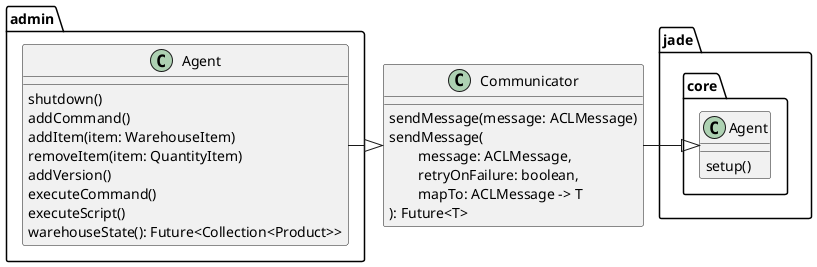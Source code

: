@startuml class_diagram
class Communicator {
    {method} sendMessage(message: ACLMessage)
    {method} sendMessage(\n\
        message: ACLMessage,\n\
        retryOnFailure: boolean,\n\
        mapTo: ACLMessage -> T
    ): Future<T>
}
class jade.core.Agent {
    {method} setup()
}
class admin.Agent {
    {method} shutdown()
    {method} addCommand()
    {method} addItem(item: WarehouseItem)
    {method} removeItem(item: QuantityItem) 
    {method} addVersion()
    {method} executeCommand()
    {method} executeScript()
    {method} warehouseState(): Future<Collection<Product>>
}

admin.Agent     -|> Communicator
Communicator    -|> jade.core.Agent
@enduml
